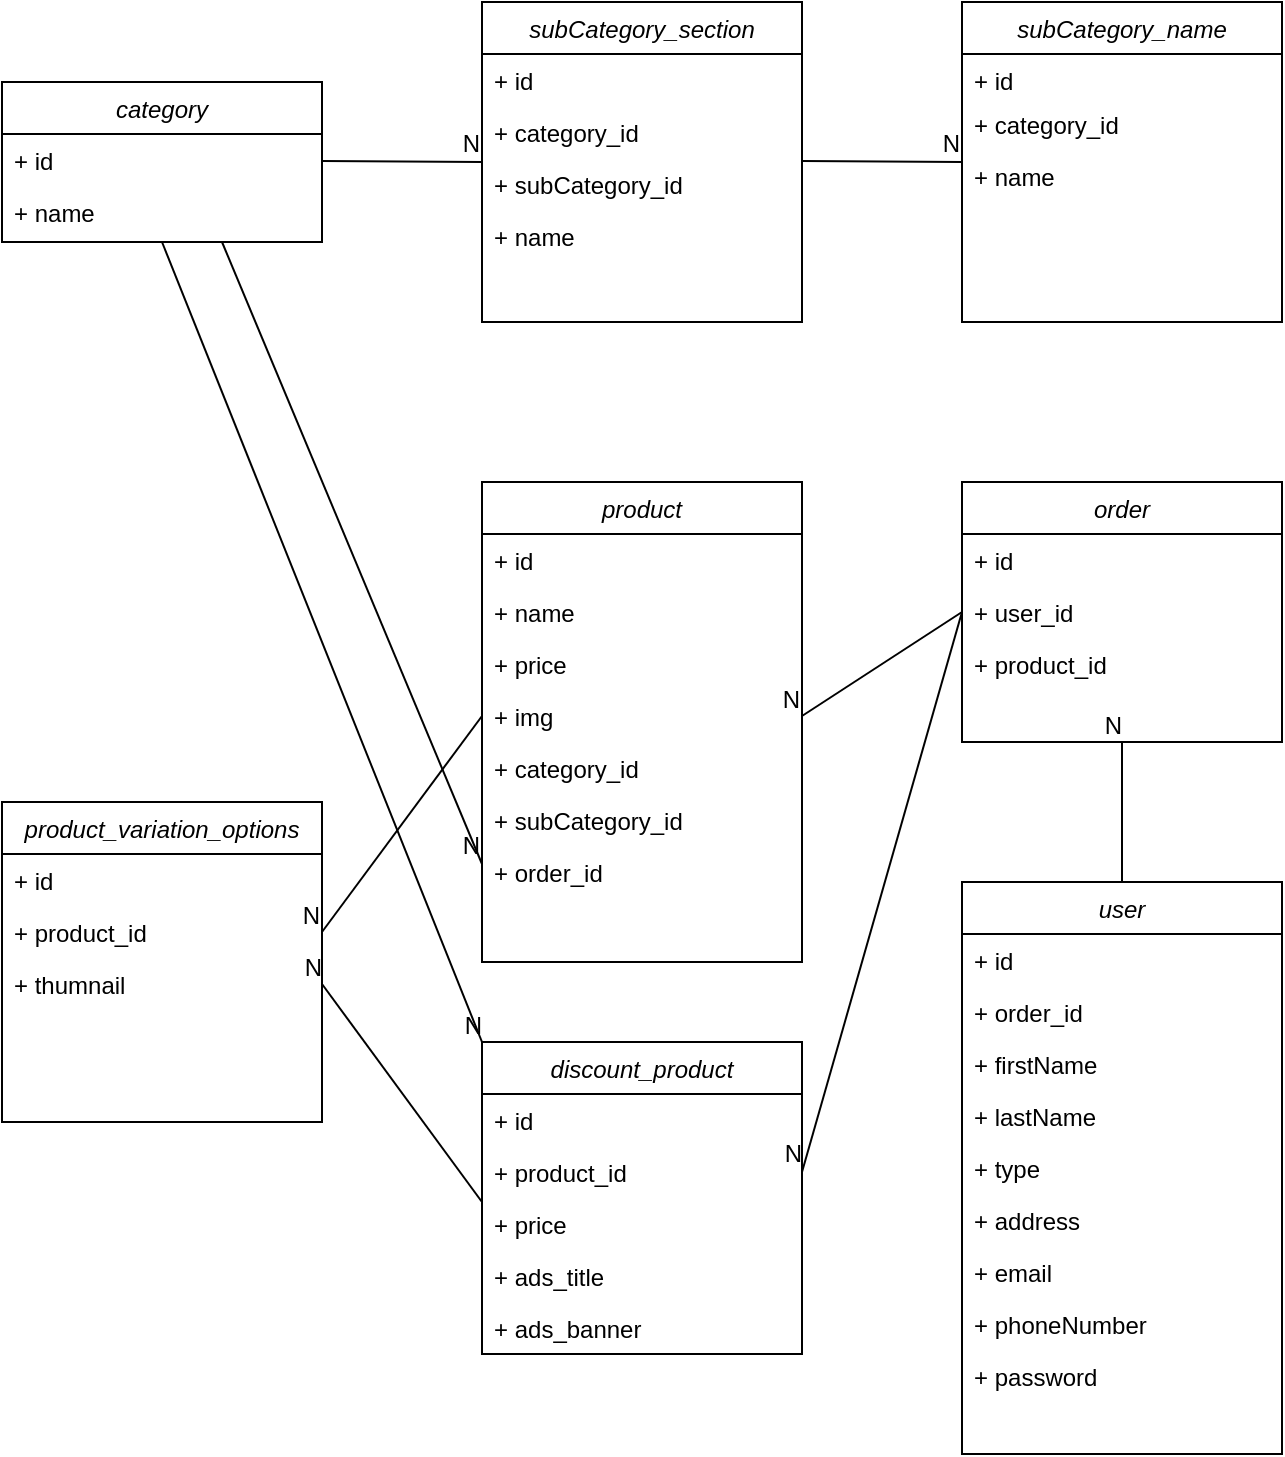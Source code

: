 <mxfile version="20.1.1" type="github">
  <diagram id="C5RBs43oDa-KdzZeNtuy" name="Page-1">
    <mxGraphModel dx="1422" dy="1941" grid="1" gridSize="10" guides="1" tooltips="1" connect="1" arrows="1" fold="1" page="1" pageScale="1" pageWidth="827" pageHeight="1169" background="none" math="0" shadow="0">
      <root>
        <mxCell id="WIyWlLk6GJQsqaUBKTNV-0" />
        <mxCell id="WIyWlLk6GJQsqaUBKTNV-1" parent="WIyWlLk6GJQsqaUBKTNV-0" />
        <mxCell id="zkfFHV4jXpPFQw0GAbJ--0" value="product" style="swimlane;fontStyle=2;align=center;verticalAlign=top;childLayout=stackLayout;horizontal=1;startSize=26;horizontalStack=0;resizeParent=1;resizeLast=0;collapsible=1;marginBottom=0;rounded=0;shadow=0;strokeWidth=1;" parent="WIyWlLk6GJQsqaUBKTNV-1" vertex="1">
          <mxGeometry x="280" y="-80" width="160" height="240" as="geometry">
            <mxRectangle x="230" y="140" width="160" height="26" as="alternateBounds" />
          </mxGeometry>
        </mxCell>
        <mxCell id="zkfFHV4jXpPFQw0GAbJ--1" value="+ id" style="text;align=left;verticalAlign=top;spacingLeft=4;spacingRight=4;overflow=hidden;rotatable=0;points=[[0,0.5],[1,0.5]];portConstraint=eastwest;" parent="zkfFHV4jXpPFQw0GAbJ--0" vertex="1">
          <mxGeometry y="26" width="160" height="26" as="geometry" />
        </mxCell>
        <mxCell id="zkfFHV4jXpPFQw0GAbJ--2" value="+ name" style="text;align=left;verticalAlign=top;spacingLeft=4;spacingRight=4;overflow=hidden;rotatable=0;points=[[0,0.5],[1,0.5]];portConstraint=eastwest;rounded=0;shadow=0;html=0;" parent="zkfFHV4jXpPFQw0GAbJ--0" vertex="1">
          <mxGeometry y="52" width="160" height="26" as="geometry" />
        </mxCell>
        <mxCell id="zkfFHV4jXpPFQw0GAbJ--3" value="+ price" style="text;align=left;verticalAlign=top;spacingLeft=4;spacingRight=4;overflow=hidden;rotatable=0;points=[[0,0.5],[1,0.5]];portConstraint=eastwest;rounded=0;shadow=0;html=0;" parent="zkfFHV4jXpPFQw0GAbJ--0" vertex="1">
          <mxGeometry y="78" width="160" height="26" as="geometry" />
        </mxCell>
        <mxCell id="nZ_0TxDuV11cC0_WyeXE-1" value="+ img" style="text;align=left;verticalAlign=top;spacingLeft=4;spacingRight=4;overflow=hidden;rotatable=0;points=[[0,0.5],[1,0.5]];portConstraint=eastwest;rounded=0;shadow=0;html=0;" parent="zkfFHV4jXpPFQw0GAbJ--0" vertex="1">
          <mxGeometry y="104" width="160" height="26" as="geometry" />
        </mxCell>
        <mxCell id="KPWAyCAy_2scTFsiTlBl-0" value="+ category_id" style="text;align=left;verticalAlign=top;spacingLeft=4;spacingRight=4;overflow=hidden;rotatable=0;points=[[0,0.5],[1,0.5]];portConstraint=eastwest;" parent="zkfFHV4jXpPFQw0GAbJ--0" vertex="1">
          <mxGeometry y="130" width="160" height="26" as="geometry" />
        </mxCell>
        <mxCell id="KPWAyCAy_2scTFsiTlBl-1" value="+ subCategory_id" style="text;align=left;verticalAlign=top;spacingLeft=4;spacingRight=4;overflow=hidden;rotatable=0;points=[[0,0.5],[1,0.5]];portConstraint=eastwest;" parent="zkfFHV4jXpPFQw0GAbJ--0" vertex="1">
          <mxGeometry y="156" width="160" height="26" as="geometry" />
        </mxCell>
        <mxCell id="KPWAyCAy_2scTFsiTlBl-2" value="+ order_id" style="text;align=left;verticalAlign=top;spacingLeft=4;spacingRight=4;overflow=hidden;rotatable=0;points=[[0,0.5],[1,0.5]];portConstraint=eastwest;" parent="zkfFHV4jXpPFQw0GAbJ--0" vertex="1">
          <mxGeometry y="182" width="160" height="18" as="geometry" />
        </mxCell>
        <mxCell id="nZ_0TxDuV11cC0_WyeXE-2" value="product_variation_options" style="swimlane;fontStyle=2;align=center;verticalAlign=top;childLayout=stackLayout;horizontal=1;startSize=26;horizontalStack=0;resizeParent=1;resizeLast=0;collapsible=1;marginBottom=0;rounded=0;shadow=0;strokeWidth=1;" parent="WIyWlLk6GJQsqaUBKTNV-1" vertex="1">
          <mxGeometry x="40" y="80" width="160" height="160" as="geometry">
            <mxRectangle x="230" y="140" width="160" height="26" as="alternateBounds" />
          </mxGeometry>
        </mxCell>
        <mxCell id="nZ_0TxDuV11cC0_WyeXE-3" value="+ id" style="text;align=left;verticalAlign=top;spacingLeft=4;spacingRight=4;overflow=hidden;rotatable=0;points=[[0,0.5],[1,0.5]];portConstraint=eastwest;" parent="nZ_0TxDuV11cC0_WyeXE-2" vertex="1">
          <mxGeometry y="26" width="160" height="26" as="geometry" />
        </mxCell>
        <mxCell id="nZ_0TxDuV11cC0_WyeXE-4" value="+ product_id" style="text;align=left;verticalAlign=top;spacingLeft=4;spacingRight=4;overflow=hidden;rotatable=0;points=[[0,0.5],[1,0.5]];portConstraint=eastwest;rounded=0;shadow=0;html=0;" parent="nZ_0TxDuV11cC0_WyeXE-2" vertex="1">
          <mxGeometry y="52" width="160" height="26" as="geometry" />
        </mxCell>
        <mxCell id="nZ_0TxDuV11cC0_WyeXE-7" value="+ thumnail" style="text;align=left;verticalAlign=top;spacingLeft=4;spacingRight=4;overflow=hidden;rotatable=0;points=[[0,0.5],[1,0.5]];portConstraint=eastwest;rounded=0;shadow=0;html=0;" parent="nZ_0TxDuV11cC0_WyeXE-2" vertex="1">
          <mxGeometry y="78" width="160" height="26" as="geometry" />
        </mxCell>
        <mxCell id="nZ_0TxDuV11cC0_WyeXE-10" value="user" style="swimlane;fontStyle=2;align=center;verticalAlign=top;childLayout=stackLayout;horizontal=1;startSize=26;horizontalStack=0;resizeParent=1;resizeLast=0;collapsible=1;marginBottom=0;rounded=0;shadow=0;strokeWidth=1;" parent="WIyWlLk6GJQsqaUBKTNV-1" vertex="1">
          <mxGeometry x="520" y="120" width="160" height="286" as="geometry">
            <mxRectangle x="230" y="140" width="160" height="26" as="alternateBounds" />
          </mxGeometry>
        </mxCell>
        <mxCell id="nZ_0TxDuV11cC0_WyeXE-11" value="+ id" style="text;align=left;verticalAlign=top;spacingLeft=4;spacingRight=4;overflow=hidden;rotatable=0;points=[[0,0.5],[1,0.5]];portConstraint=eastwest;" parent="nZ_0TxDuV11cC0_WyeXE-10" vertex="1">
          <mxGeometry y="26" width="160" height="26" as="geometry" />
        </mxCell>
        <mxCell id="TkSCpZ_g40OYR4A9pIH5-31" value="+ order_id" style="text;align=left;verticalAlign=top;spacingLeft=4;spacingRight=4;overflow=hidden;rotatable=0;points=[[0,0.5],[1,0.5]];portConstraint=eastwest;" parent="nZ_0TxDuV11cC0_WyeXE-10" vertex="1">
          <mxGeometry y="52" width="160" height="26" as="geometry" />
        </mxCell>
        <mxCell id="hYt09wVF9id2voZBJDx4-0" value="+ firstName" style="text;align=left;verticalAlign=top;spacingLeft=4;spacingRight=4;overflow=hidden;rotatable=0;points=[[0,0.5],[1,0.5]];portConstraint=eastwest;" parent="nZ_0TxDuV11cC0_WyeXE-10" vertex="1">
          <mxGeometry y="78" width="160" height="26" as="geometry" />
        </mxCell>
        <mxCell id="hYt09wVF9id2voZBJDx4-1" value="+ lastName" style="text;align=left;verticalAlign=top;spacingLeft=4;spacingRight=4;overflow=hidden;rotatable=0;points=[[0,0.5],[1,0.5]];portConstraint=eastwest;" parent="nZ_0TxDuV11cC0_WyeXE-10" vertex="1">
          <mxGeometry y="104" width="160" height="26" as="geometry" />
        </mxCell>
        <mxCell id="nZ_0TxDuV11cC0_WyeXE-47" value="+ type" style="text;align=left;verticalAlign=top;spacingLeft=4;spacingRight=4;overflow=hidden;rotatable=0;points=[[0,0.5],[1,0.5]];portConstraint=eastwest;" parent="nZ_0TxDuV11cC0_WyeXE-10" vertex="1">
          <mxGeometry y="130" width="160" height="26" as="geometry" />
        </mxCell>
        <mxCell id="nZ_0TxDuV11cC0_WyeXE-25" value="+ address&#xa;" style="text;align=left;verticalAlign=top;spacingLeft=4;spacingRight=4;overflow=hidden;rotatable=0;points=[[0,0.5],[1,0.5]];portConstraint=eastwest;rounded=0;shadow=0;html=0;" parent="nZ_0TxDuV11cC0_WyeXE-10" vertex="1">
          <mxGeometry y="156" width="160" height="26" as="geometry" />
        </mxCell>
        <mxCell id="nZ_0TxDuV11cC0_WyeXE-15" value="+ email&#xa;" style="text;align=left;verticalAlign=top;spacingLeft=4;spacingRight=4;overflow=hidden;rotatable=0;points=[[0,0.5],[1,0.5]];portConstraint=eastwest;rounded=0;shadow=0;html=0;" parent="nZ_0TxDuV11cC0_WyeXE-10" vertex="1">
          <mxGeometry y="182" width="160" height="26" as="geometry" />
        </mxCell>
        <mxCell id="nZ_0TxDuV11cC0_WyeXE-16" value="+ phoneNumber&#xa;" style="text;align=left;verticalAlign=top;spacingLeft=4;spacingRight=4;overflow=hidden;rotatable=0;points=[[0,0.5],[1,0.5]];portConstraint=eastwest;rounded=0;shadow=0;html=0;" parent="nZ_0TxDuV11cC0_WyeXE-10" vertex="1">
          <mxGeometry y="208" width="160" height="26" as="geometry" />
        </mxCell>
        <mxCell id="nZ_0TxDuV11cC0_WyeXE-26" value="+ password&#xa;" style="text;align=left;verticalAlign=top;spacingLeft=4;spacingRight=4;overflow=hidden;rotatable=0;points=[[0,0.5],[1,0.5]];portConstraint=eastwest;rounded=0;shadow=0;html=0;" parent="nZ_0TxDuV11cC0_WyeXE-10" vertex="1">
          <mxGeometry y="234" width="160" height="26" as="geometry" />
        </mxCell>
        <mxCell id="nZ_0TxDuV11cC0_WyeXE-35" value="category" style="swimlane;fontStyle=2;align=center;verticalAlign=top;childLayout=stackLayout;horizontal=1;startSize=26;horizontalStack=0;resizeParent=1;resizeLast=0;collapsible=1;marginBottom=0;rounded=0;shadow=0;strokeWidth=1;" parent="WIyWlLk6GJQsqaUBKTNV-1" vertex="1">
          <mxGeometry x="40" y="-280" width="160" height="80" as="geometry">
            <mxRectangle x="230" y="140" width="160" height="26" as="alternateBounds" />
          </mxGeometry>
        </mxCell>
        <mxCell id="nZ_0TxDuV11cC0_WyeXE-36" value="+ id" style="text;align=left;verticalAlign=top;spacingLeft=4;spacingRight=4;overflow=hidden;rotatable=0;points=[[0,0.5],[1,0.5]];portConstraint=eastwest;" parent="nZ_0TxDuV11cC0_WyeXE-35" vertex="1">
          <mxGeometry y="26" width="160" height="26" as="geometry" />
        </mxCell>
        <mxCell id="nZ_0TxDuV11cC0_WyeXE-43" value="+ name" style="text;align=left;verticalAlign=top;spacingLeft=4;spacingRight=4;overflow=hidden;rotatable=0;points=[[0,0.5],[1,0.5]];portConstraint=eastwest;rounded=0;shadow=0;html=0;" parent="nZ_0TxDuV11cC0_WyeXE-35" vertex="1">
          <mxGeometry y="52" width="160" height="26" as="geometry" />
        </mxCell>
        <mxCell id="nZ_0TxDuV11cC0_WyeXE-39" value="subCategory_name&#xa;" style="swimlane;fontStyle=2;align=center;verticalAlign=top;childLayout=stackLayout;horizontal=1;startSize=26;horizontalStack=0;resizeParent=1;resizeLast=0;collapsible=1;marginBottom=0;rounded=0;shadow=0;strokeWidth=1;" parent="WIyWlLk6GJQsqaUBKTNV-1" vertex="1">
          <mxGeometry x="520" y="-320" width="160" height="160" as="geometry">
            <mxRectangle x="230" y="140" width="160" height="26" as="alternateBounds" />
          </mxGeometry>
        </mxCell>
        <mxCell id="nZ_0TxDuV11cC0_WyeXE-40" value="+ id" style="text;align=left;verticalAlign=top;spacingLeft=4;spacingRight=4;overflow=hidden;rotatable=0;points=[[0,0.5],[1,0.5]];portConstraint=eastwest;" parent="nZ_0TxDuV11cC0_WyeXE-39" vertex="1">
          <mxGeometry y="26" width="160" height="22" as="geometry" />
        </mxCell>
        <mxCell id="nZ_0TxDuV11cC0_WyeXE-41" value="+ category_id" style="text;align=left;verticalAlign=top;spacingLeft=4;spacingRight=4;overflow=hidden;rotatable=0;points=[[0,0.5],[1,0.5]];portConstraint=eastwest;rounded=0;shadow=0;html=0;" parent="nZ_0TxDuV11cC0_WyeXE-39" vertex="1">
          <mxGeometry y="48" width="160" height="26" as="geometry" />
        </mxCell>
        <mxCell id="nZ_0TxDuV11cC0_WyeXE-42" value="+ name" style="text;align=left;verticalAlign=top;spacingLeft=4;spacingRight=4;overflow=hidden;rotatable=0;points=[[0,0.5],[1,0.5]];portConstraint=eastwest;rounded=0;shadow=0;html=0;" parent="nZ_0TxDuV11cC0_WyeXE-39" vertex="1">
          <mxGeometry y="74" width="160" height="26" as="geometry" />
        </mxCell>
        <mxCell id="KPWAyCAy_2scTFsiTlBl-8" value="subCategory_section" style="swimlane;fontStyle=2;align=center;verticalAlign=top;childLayout=stackLayout;horizontal=1;startSize=26;horizontalStack=0;resizeParent=1;resizeLast=0;collapsible=1;marginBottom=0;rounded=0;shadow=0;strokeWidth=1;" parent="WIyWlLk6GJQsqaUBKTNV-1" vertex="1">
          <mxGeometry x="280" y="-320" width="160" height="160" as="geometry">
            <mxRectangle x="230" y="140" width="160" height="26" as="alternateBounds" />
          </mxGeometry>
        </mxCell>
        <mxCell id="KPWAyCAy_2scTFsiTlBl-9" value="+ id" style="text;align=left;verticalAlign=top;spacingLeft=4;spacingRight=4;overflow=hidden;rotatable=0;points=[[0,0.5],[1,0.5]];portConstraint=eastwest;" parent="KPWAyCAy_2scTFsiTlBl-8" vertex="1">
          <mxGeometry y="26" width="160" height="26" as="geometry" />
        </mxCell>
        <mxCell id="TkSCpZ_g40OYR4A9pIH5-0" value="+ category_id" style="text;align=left;verticalAlign=top;spacingLeft=4;spacingRight=4;overflow=hidden;rotatable=0;points=[[0,0.5],[1,0.5]];portConstraint=eastwest;" parent="KPWAyCAy_2scTFsiTlBl-8" vertex="1">
          <mxGeometry y="52" width="160" height="26" as="geometry" />
        </mxCell>
        <mxCell id="KPWAyCAy_2scTFsiTlBl-10" value="+ subCategory_id" style="text;align=left;verticalAlign=top;spacingLeft=4;spacingRight=4;overflow=hidden;rotatable=0;points=[[0,0.5],[1,0.5]];portConstraint=eastwest;rounded=0;shadow=0;html=0;" parent="KPWAyCAy_2scTFsiTlBl-8" vertex="1">
          <mxGeometry y="78" width="160" height="26" as="geometry" />
        </mxCell>
        <mxCell id="KPWAyCAy_2scTFsiTlBl-11" value="+ name&#xa;" style="text;align=left;verticalAlign=top;spacingLeft=4;spacingRight=4;overflow=hidden;rotatable=0;points=[[0,0.5],[1,0.5]];portConstraint=eastwest;rounded=0;shadow=0;html=0;" parent="KPWAyCAy_2scTFsiTlBl-8" vertex="1">
          <mxGeometry y="104" width="160" height="56" as="geometry" />
        </mxCell>
        <mxCell id="TkSCpZ_g40OYR4A9pIH5-13" value="order" style="swimlane;fontStyle=2;align=center;verticalAlign=top;childLayout=stackLayout;horizontal=1;startSize=26;horizontalStack=0;resizeParent=1;resizeLast=0;collapsible=1;marginBottom=0;rounded=0;shadow=0;strokeWidth=1;" parent="WIyWlLk6GJQsqaUBKTNV-1" vertex="1">
          <mxGeometry x="520" y="-80" width="160" height="130" as="geometry">
            <mxRectangle x="230" y="140" width="160" height="26" as="alternateBounds" />
          </mxGeometry>
        </mxCell>
        <mxCell id="TkSCpZ_g40OYR4A9pIH5-14" value="+ id" style="text;align=left;verticalAlign=top;spacingLeft=4;spacingRight=4;overflow=hidden;rotatable=0;points=[[0,0.5],[1,0.5]];portConstraint=eastwest;" parent="TkSCpZ_g40OYR4A9pIH5-13" vertex="1">
          <mxGeometry y="26" width="160" height="26" as="geometry" />
        </mxCell>
        <mxCell id="TkSCpZ_g40OYR4A9pIH5-15" value="+ user_id" style="text;align=left;verticalAlign=top;spacingLeft=4;spacingRight=4;overflow=hidden;rotatable=0;points=[[0,0.5],[1,0.5]];portConstraint=eastwest;rounded=0;shadow=0;html=0;" parent="TkSCpZ_g40OYR4A9pIH5-13" vertex="1">
          <mxGeometry y="52" width="160" height="26" as="geometry" />
        </mxCell>
        <mxCell id="TkSCpZ_g40OYR4A9pIH5-16" value="+ product_id" style="text;align=left;verticalAlign=top;spacingLeft=4;spacingRight=4;overflow=hidden;rotatable=0;points=[[0,0.5],[1,0.5]];portConstraint=eastwest;rounded=0;shadow=0;html=0;" parent="TkSCpZ_g40OYR4A9pIH5-13" vertex="1">
          <mxGeometry y="78" width="160" height="26" as="geometry" />
        </mxCell>
        <mxCell id="zMLBWAnD2c4WMICw7Khb-0" value="discount_product" style="swimlane;fontStyle=2;align=center;verticalAlign=top;childLayout=stackLayout;horizontal=1;startSize=26;horizontalStack=0;resizeParent=1;resizeLast=0;collapsible=1;marginBottom=0;rounded=0;shadow=0;strokeWidth=1;" vertex="1" parent="WIyWlLk6GJQsqaUBKTNV-1">
          <mxGeometry x="280" y="200" width="160" height="156" as="geometry">
            <mxRectangle x="230" y="140" width="160" height="26" as="alternateBounds" />
          </mxGeometry>
        </mxCell>
        <mxCell id="zMLBWAnD2c4WMICw7Khb-1" value="+ id" style="text;align=left;verticalAlign=top;spacingLeft=4;spacingRight=4;overflow=hidden;rotatable=0;points=[[0,0.5],[1,0.5]];portConstraint=eastwest;" vertex="1" parent="zMLBWAnD2c4WMICw7Khb-0">
          <mxGeometry y="26" width="160" height="26" as="geometry" />
        </mxCell>
        <mxCell id="zMLBWAnD2c4WMICw7Khb-2" value="+ product_id" style="text;align=left;verticalAlign=top;spacingLeft=4;spacingRight=4;overflow=hidden;rotatable=0;points=[[0,0.5],[1,0.5]];portConstraint=eastwest;rounded=0;shadow=0;html=0;" vertex="1" parent="zMLBWAnD2c4WMICw7Khb-0">
          <mxGeometry y="52" width="160" height="26" as="geometry" />
        </mxCell>
        <mxCell id="zMLBWAnD2c4WMICw7Khb-8" value="+ price&#xa;" style="text;align=left;verticalAlign=top;spacingLeft=4;spacingRight=4;overflow=hidden;rotatable=0;points=[[0,0.5],[1,0.5]];portConstraint=eastwest;rounded=0;shadow=0;html=0;" vertex="1" parent="zMLBWAnD2c4WMICw7Khb-0">
          <mxGeometry y="78" width="160" height="26" as="geometry" />
        </mxCell>
        <mxCell id="zMLBWAnD2c4WMICw7Khb-9" value="+ ads_title" style="text;align=left;verticalAlign=top;spacingLeft=4;spacingRight=4;overflow=hidden;rotatable=0;points=[[0,0.5],[1,0.5]];portConstraint=eastwest;rounded=0;shadow=0;html=0;" vertex="1" parent="zMLBWAnD2c4WMICw7Khb-0">
          <mxGeometry y="104" width="160" height="26" as="geometry" />
        </mxCell>
        <mxCell id="zMLBWAnD2c4WMICw7Khb-10" value="+ ads_banner" style="text;align=left;verticalAlign=top;spacingLeft=4;spacingRight=4;overflow=hidden;rotatable=0;points=[[0,0.5],[1,0.5]];portConstraint=eastwest;rounded=0;shadow=0;html=0;" vertex="1" parent="zMLBWAnD2c4WMICw7Khb-0">
          <mxGeometry y="130" width="160" height="26" as="geometry" />
        </mxCell>
        <mxCell id="zMLBWAnD2c4WMICw7Khb-13" value="" style="endArrow=none;html=1;rounded=0;" edge="1" parent="WIyWlLk6GJQsqaUBKTNV-1">
          <mxGeometry relative="1" as="geometry">
            <mxPoint x="200" y="-240.5" as="sourcePoint" />
            <mxPoint x="280" y="-240" as="targetPoint" />
          </mxGeometry>
        </mxCell>
        <mxCell id="zMLBWAnD2c4WMICw7Khb-14" value="N" style="resizable=0;html=1;align=right;verticalAlign=bottom;" connectable="0" vertex="1" parent="zMLBWAnD2c4WMICw7Khb-13">
          <mxGeometry x="1" relative="1" as="geometry" />
        </mxCell>
        <mxCell id="zMLBWAnD2c4WMICw7Khb-15" value="" style="endArrow=none;html=1;rounded=0;" edge="1" parent="WIyWlLk6GJQsqaUBKTNV-1">
          <mxGeometry relative="1" as="geometry">
            <mxPoint x="440" y="-240.5" as="sourcePoint" />
            <mxPoint x="520" y="-240" as="targetPoint" />
          </mxGeometry>
        </mxCell>
        <mxCell id="zMLBWAnD2c4WMICw7Khb-16" value="N" style="resizable=0;html=1;align=right;verticalAlign=bottom;" connectable="0" vertex="1" parent="zMLBWAnD2c4WMICw7Khb-15">
          <mxGeometry x="1" relative="1" as="geometry" />
        </mxCell>
        <mxCell id="zMLBWAnD2c4WMICw7Khb-22" value="" style="endArrow=none;html=1;rounded=0;exitX=0;exitY=0.5;exitDx=0;exitDy=0;entryX=1;entryY=0.5;entryDx=0;entryDy=0;" edge="1" parent="WIyWlLk6GJQsqaUBKTNV-1" source="nZ_0TxDuV11cC0_WyeXE-1" target="nZ_0TxDuV11cC0_WyeXE-4">
          <mxGeometry relative="1" as="geometry">
            <mxPoint x="450" y="30" as="sourcePoint" />
            <mxPoint x="610" y="30" as="targetPoint" />
          </mxGeometry>
        </mxCell>
        <mxCell id="zMLBWAnD2c4WMICw7Khb-23" value="N" style="resizable=0;html=1;align=right;verticalAlign=bottom;" connectable="0" vertex="1" parent="zMLBWAnD2c4WMICw7Khb-22">
          <mxGeometry x="1" relative="1" as="geometry" />
        </mxCell>
        <mxCell id="zMLBWAnD2c4WMICw7Khb-24" value="" style="endArrow=none;html=1;rounded=0;exitX=0;exitY=0.077;exitDx=0;exitDy=0;entryX=1;entryY=0.5;entryDx=0;entryDy=0;exitPerimeter=0;" edge="1" parent="WIyWlLk6GJQsqaUBKTNV-1" source="zMLBWAnD2c4WMICw7Khb-8" target="nZ_0TxDuV11cC0_WyeXE-7">
          <mxGeometry relative="1" as="geometry">
            <mxPoint x="290" y="47" as="sourcePoint" />
            <mxPoint x="210" y="155" as="targetPoint" />
          </mxGeometry>
        </mxCell>
        <mxCell id="zMLBWAnD2c4WMICw7Khb-25" value="N" style="resizable=0;html=1;align=right;verticalAlign=bottom;" connectable="0" vertex="1" parent="zMLBWAnD2c4WMICw7Khb-24">
          <mxGeometry x="1" relative="1" as="geometry" />
        </mxCell>
        <mxCell id="zMLBWAnD2c4WMICw7Khb-30" value="" style="endArrow=none;html=1;rounded=0;exitX=0;exitY=0.5;exitDx=0;exitDy=0;entryX=1;entryY=0.5;entryDx=0;entryDy=0;" edge="1" parent="WIyWlLk6GJQsqaUBKTNV-1" source="TkSCpZ_g40OYR4A9pIH5-15" target="nZ_0TxDuV11cC0_WyeXE-1">
          <mxGeometry relative="1" as="geometry">
            <mxPoint x="320" y="-10" as="sourcePoint" />
            <mxPoint x="240" y="-210" as="targetPoint" />
          </mxGeometry>
        </mxCell>
        <mxCell id="zMLBWAnD2c4WMICw7Khb-31" value="N" style="resizable=0;html=1;align=right;verticalAlign=bottom;" connectable="0" vertex="1" parent="zMLBWAnD2c4WMICw7Khb-30">
          <mxGeometry x="1" relative="1" as="geometry" />
        </mxCell>
        <mxCell id="zMLBWAnD2c4WMICw7Khb-32" value="" style="endArrow=none;html=1;rounded=0;exitX=0;exitY=0.5;exitDx=0;exitDy=0;entryX=1;entryY=0.5;entryDx=0;entryDy=0;" edge="1" parent="WIyWlLk6GJQsqaUBKTNV-1" source="TkSCpZ_g40OYR4A9pIH5-15" target="zMLBWAnD2c4WMICw7Khb-2">
          <mxGeometry relative="1" as="geometry">
            <mxPoint x="530" y="-5" as="sourcePoint" />
            <mxPoint x="450" y="47" as="targetPoint" />
          </mxGeometry>
        </mxCell>
        <mxCell id="zMLBWAnD2c4WMICw7Khb-33" value="N" style="resizable=0;html=1;align=right;verticalAlign=bottom;" connectable="0" vertex="1" parent="zMLBWAnD2c4WMICw7Khb-32">
          <mxGeometry x="1" relative="1" as="geometry" />
        </mxCell>
        <mxCell id="zMLBWAnD2c4WMICw7Khb-34" value="" style="endArrow=none;html=1;rounded=0;exitX=0.5;exitY=0;exitDx=0;exitDy=0;entryX=0.5;entryY=1;entryDx=0;entryDy=0;" edge="1" parent="WIyWlLk6GJQsqaUBKTNV-1" source="nZ_0TxDuV11cC0_WyeXE-10" target="TkSCpZ_g40OYR4A9pIH5-13">
          <mxGeometry relative="1" as="geometry">
            <mxPoint x="530" y="-5" as="sourcePoint" />
            <mxPoint x="450" y="275" as="targetPoint" />
          </mxGeometry>
        </mxCell>
        <mxCell id="zMLBWAnD2c4WMICw7Khb-35" value="N" style="resizable=0;html=1;align=right;verticalAlign=bottom;" connectable="0" vertex="1" parent="zMLBWAnD2c4WMICw7Khb-34">
          <mxGeometry x="1" relative="1" as="geometry" />
        </mxCell>
        <mxCell id="zMLBWAnD2c4WMICw7Khb-36" value="" style="endArrow=none;html=1;rounded=0;exitX=0.5;exitY=1;exitDx=0;exitDy=0;entryX=0;entryY=0;entryDx=0;entryDy=0;" edge="1" parent="WIyWlLk6GJQsqaUBKTNV-1" source="nZ_0TxDuV11cC0_WyeXE-35" target="zMLBWAnD2c4WMICw7Khb-0">
          <mxGeometry relative="1" as="geometry">
            <mxPoint x="540" y="30" as="sourcePoint" />
            <mxPoint x="700" y="30" as="targetPoint" />
          </mxGeometry>
        </mxCell>
        <mxCell id="zMLBWAnD2c4WMICw7Khb-37" value="N" style="resizable=0;html=1;align=right;verticalAlign=bottom;" connectable="0" vertex="1" parent="zMLBWAnD2c4WMICw7Khb-36">
          <mxGeometry x="1" relative="1" as="geometry" />
        </mxCell>
        <mxCell id="zMLBWAnD2c4WMICw7Khb-38" value="" style="endArrow=none;html=1;rounded=0;exitX=0.5;exitY=1;exitDx=0;exitDy=0;entryX=0;entryY=0.5;entryDx=0;entryDy=0;" edge="1" parent="WIyWlLk6GJQsqaUBKTNV-1" target="KPWAyCAy_2scTFsiTlBl-2">
          <mxGeometry relative="1" as="geometry">
            <mxPoint x="150" y="-200" as="sourcePoint" />
            <mxPoint x="310" y="200" as="targetPoint" />
          </mxGeometry>
        </mxCell>
        <mxCell id="zMLBWAnD2c4WMICw7Khb-39" value="N" style="resizable=0;html=1;align=right;verticalAlign=bottom;" connectable="0" vertex="1" parent="zMLBWAnD2c4WMICw7Khb-38">
          <mxGeometry x="1" relative="1" as="geometry" />
        </mxCell>
      </root>
    </mxGraphModel>
  </diagram>
</mxfile>
